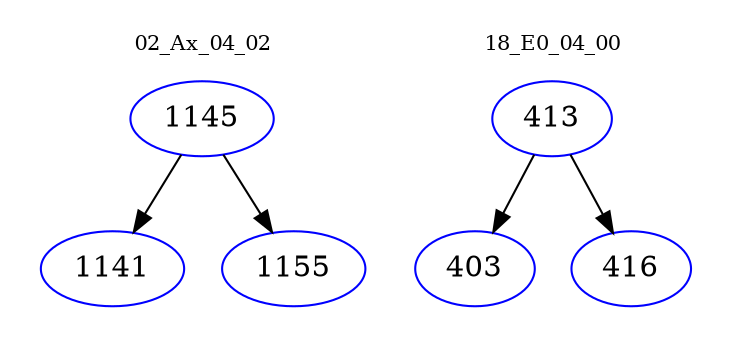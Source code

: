 digraph{
subgraph cluster_0 {
color = white
label = "02_Ax_04_02";
fontsize=10;
T0_1145 [label="1145", color="blue"]
T0_1145 -> T0_1141 [color="black"]
T0_1141 [label="1141", color="blue"]
T0_1145 -> T0_1155 [color="black"]
T0_1155 [label="1155", color="blue"]
}
subgraph cluster_1 {
color = white
label = "18_E0_04_00";
fontsize=10;
T1_413 [label="413", color="blue"]
T1_413 -> T1_403 [color="black"]
T1_403 [label="403", color="blue"]
T1_413 -> T1_416 [color="black"]
T1_416 [label="416", color="blue"]
}
}
